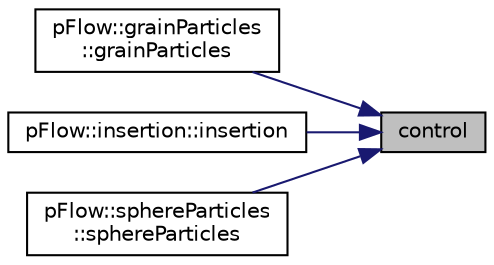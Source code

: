 digraph "control"
{
 // LATEX_PDF_SIZE
  edge [fontname="Helvetica",fontsize="10",labelfontname="Helvetica",labelfontsize="10"];
  node [fontname="Helvetica",fontsize="10",shape=record];
  rankdir="RL";
  Node1 [label="control",height=0.2,width=0.4,color="black", fillcolor="grey75", style="filled", fontcolor="black",tooltip="Const ref to systemControl."];
  Node1 -> Node2 [dir="back",color="midnightblue",fontsize="10",style="solid",fontname="Helvetica"];
  Node2 [label="pFlow::grainParticles\l::grainParticles",height=0.2,width=0.4,color="black", fillcolor="white", style="filled",URL="$classpFlow_1_1grainParticles.html#a6403186f8064b41bc2560fc7ea91418f",tooltip="construct from systemControl and property"];
  Node1 -> Node3 [dir="back",color="midnightblue",fontsize="10",style="solid",fontname="Helvetica"];
  Node3 [label="pFlow::insertion::insertion",height=0.2,width=0.4,color="black", fillcolor="white", style="filled",URL="$classpFlow_1_1insertion.html#a16ace43248b6bd6c1ba20e56f8e785e8",tooltip="Construct from component."];
  Node1 -> Node4 [dir="back",color="midnightblue",fontsize="10",style="solid",fontname="Helvetica"];
  Node4 [label="pFlow::sphereParticles\l::sphereParticles",height=0.2,width=0.4,color="black", fillcolor="white", style="filled",URL="$classpFlow_1_1sphereParticles.html#af3a0e20c9660776af6f0b8118e89e880",tooltip="construct from systemControl and property"];
}
